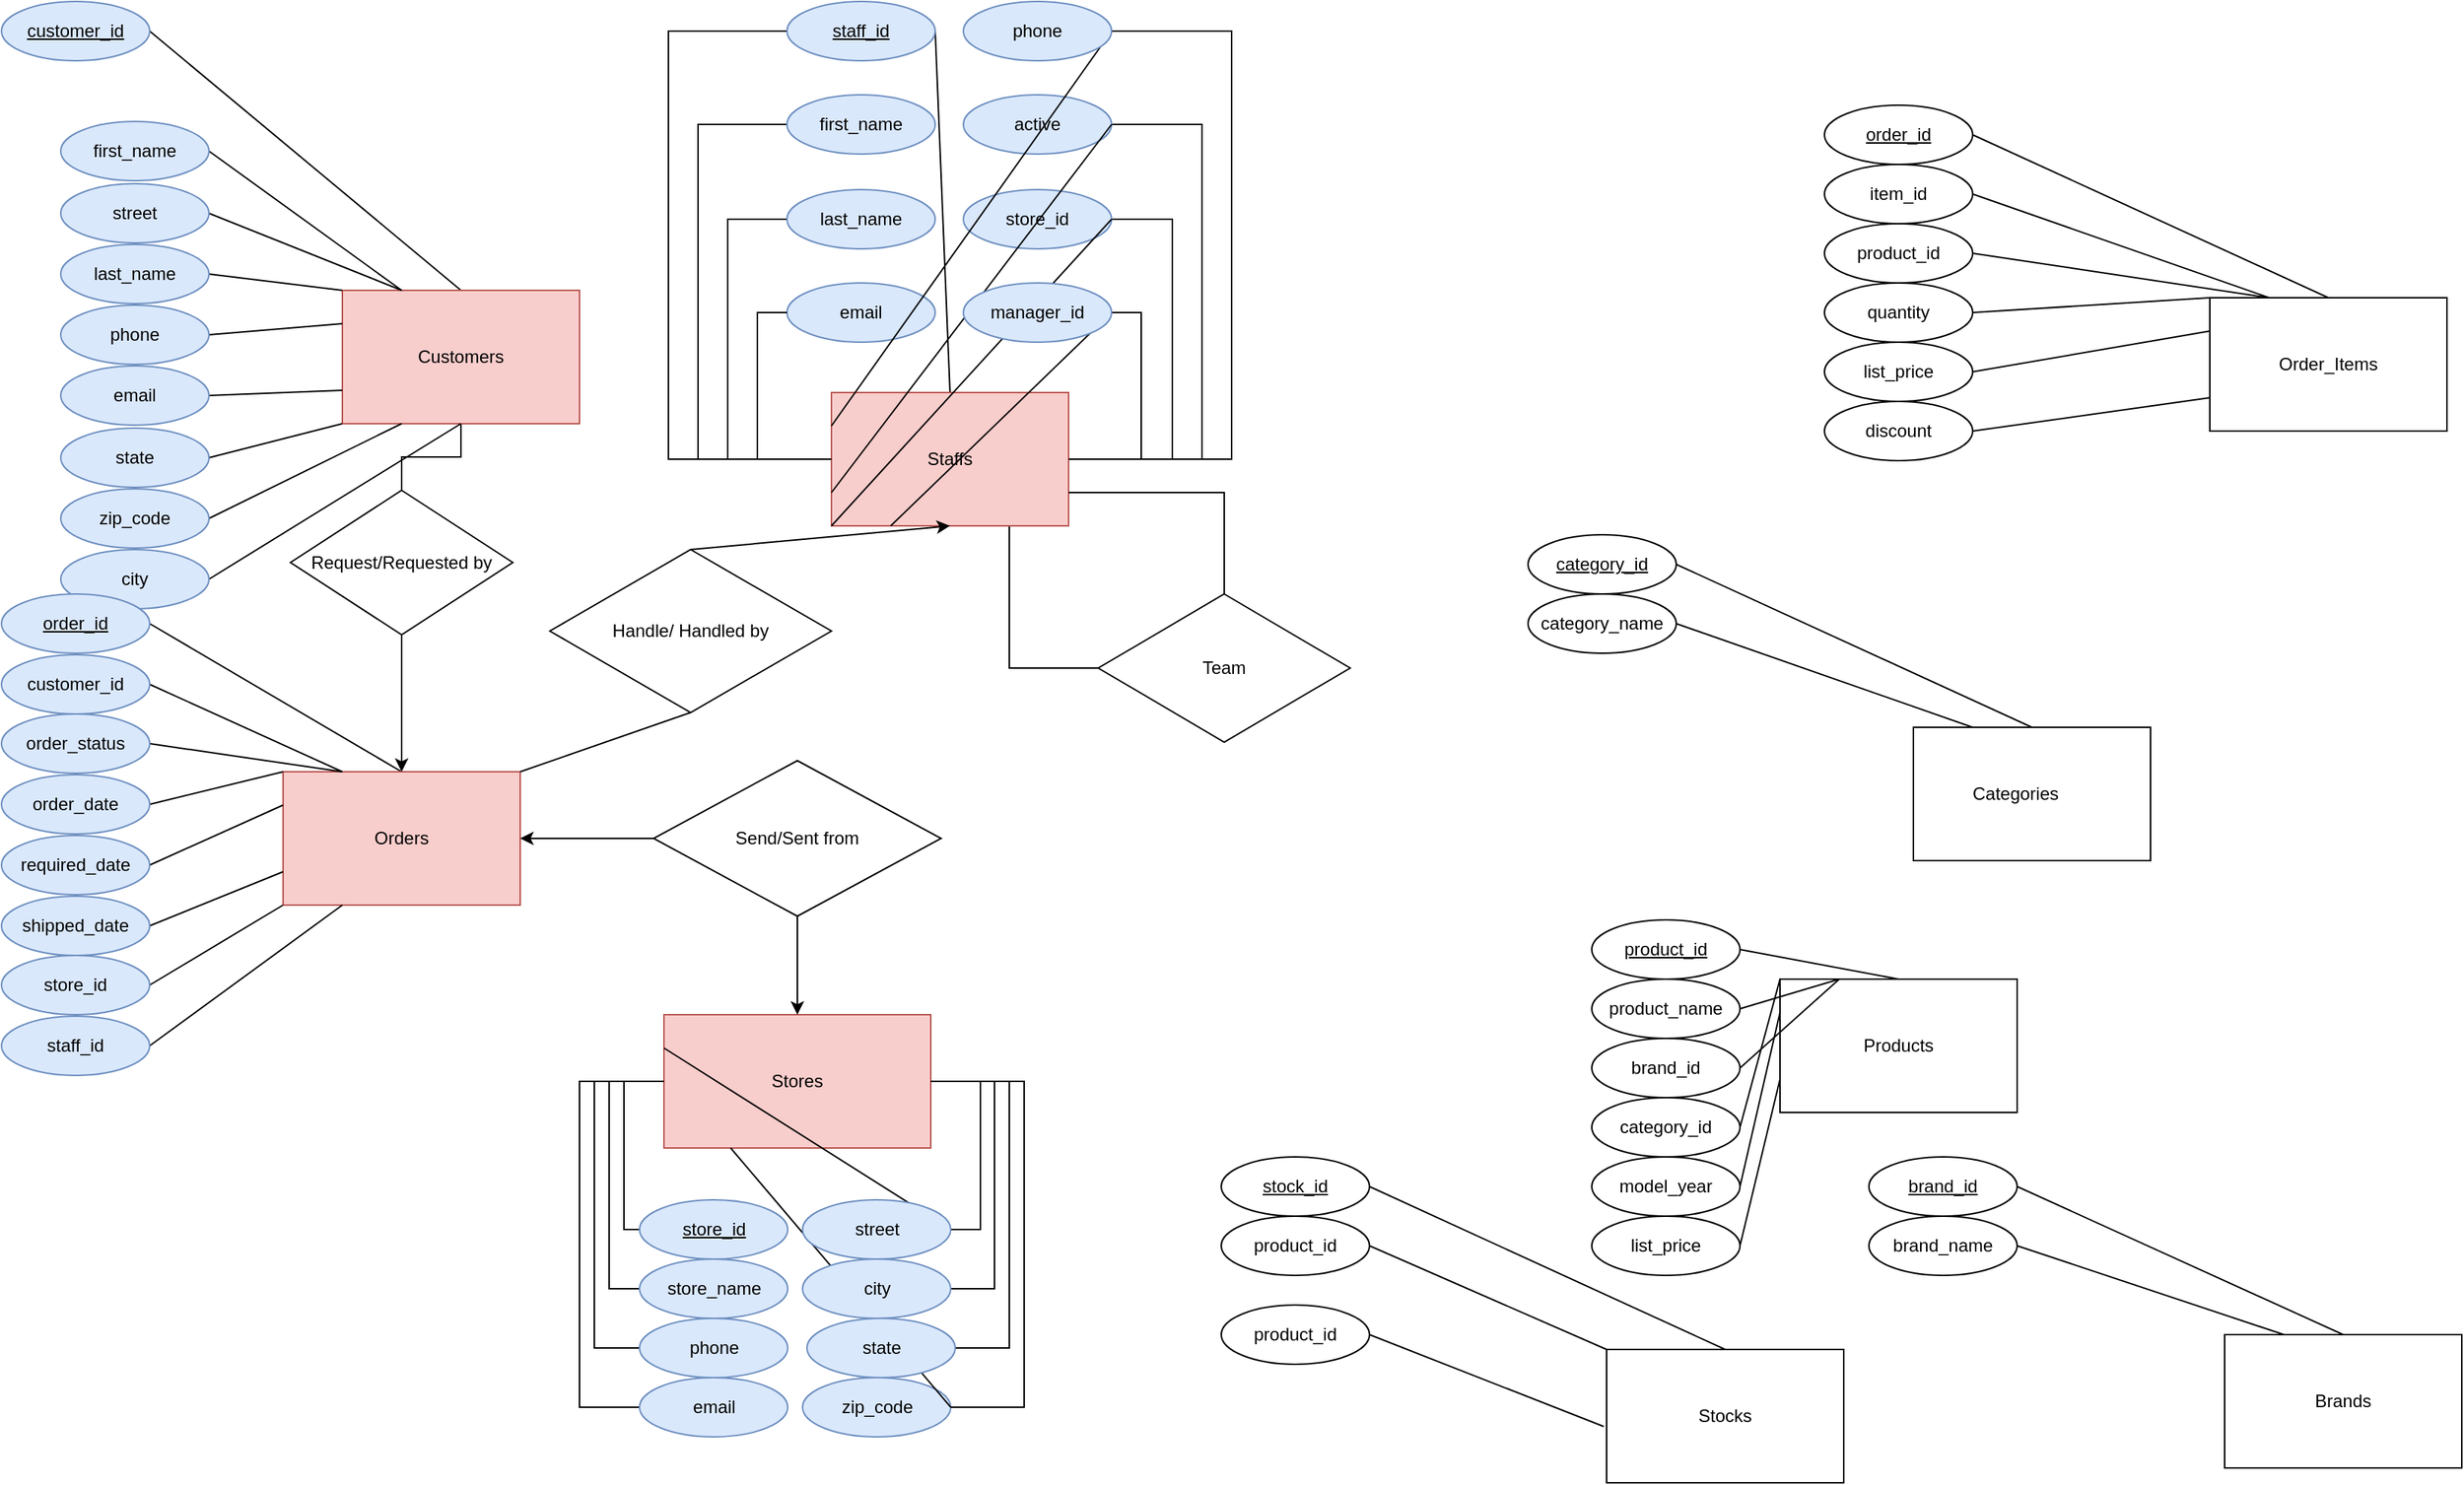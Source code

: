 <mxfile version="24.2.1" type="github">
  <diagram name="Page-1" id="O5WrfepL6DSGtrwNYiKw">
    <mxGraphModel dx="690" dy="398" grid="1" gridSize="10" guides="1" tooltips="1" connect="1" arrows="1" fold="1" page="1" pageScale="1" pageWidth="1920" pageHeight="1200" math="0" shadow="0">
      <root>
        <mxCell id="0" />
        <mxCell id="1" parent="0" />
        <mxCell id="BkgHEu-BiZemyvWCbE1J-1" style="rounded=0;orthogonalLoop=1;jettySize=auto;html=1;exitX=0.5;exitY=0;exitDx=0;exitDy=0;entryX=1;entryY=0.5;entryDx=0;entryDy=0;endArrow=none;endFill=0;" edge="1" parent="1" source="N_Xc2bnEg8kBlEhrRc9M-2" target="BkgHEu-BiZemyvWCbE1J-136">
          <mxGeometry relative="1" as="geometry">
            <mxPoint x="120" y="50" as="targetPoint" />
          </mxGeometry>
        </mxCell>
        <mxCell id="BkgHEu-BiZemyvWCbE1J-141" style="edgeStyle=orthogonalEdgeStyle;rounded=0;orthogonalLoop=1;jettySize=auto;html=1;exitX=0.5;exitY=1;exitDx=0;exitDy=0;endArrow=none;endFill=0;" edge="1" parent="1" source="N_Xc2bnEg8kBlEhrRc9M-2" target="BkgHEu-BiZemyvWCbE1J-135">
          <mxGeometry relative="1" as="geometry" />
        </mxCell>
        <mxCell id="N_Xc2bnEg8kBlEhrRc9M-2" value="Customers" style="whiteSpace=wrap;html=1;align=center;fillColor=#f8cecc;strokeColor=#b85450;" parent="1" vertex="1">
          <mxGeometry x="250" y="215" width="160" height="90" as="geometry" />
        </mxCell>
        <mxCell id="BkgHEu-BiZemyvWCbE1J-8" style="rounded=0;orthogonalLoop=1;jettySize=auto;html=1;exitX=1;exitY=0.5;exitDx=0;exitDy=0;endArrow=none;endFill=0;entryX=0.25;entryY=1;entryDx=0;entryDy=0;" edge="1" parent="1" source="N_Xc2bnEg8kBlEhrRc9M-13" target="N_Xc2bnEg8kBlEhrRc9M-2">
          <mxGeometry relative="1" as="geometry">
            <mxPoint x="412" y="200" as="targetPoint" />
          </mxGeometry>
        </mxCell>
        <mxCell id="N_Xc2bnEg8kBlEhrRc9M-13" value="zip_code" style="ellipse;whiteSpace=wrap;html=1;align=center;fillColor=#dae8fc;strokeColor=#6c8ebf;" parent="1" vertex="1">
          <mxGeometry x="60" y="349" width="100" height="40" as="geometry" />
        </mxCell>
        <mxCell id="BkgHEu-BiZemyvWCbE1J-7" style="rounded=0;orthogonalLoop=1;jettySize=auto;html=1;exitX=1;exitY=0.5;exitDx=0;exitDy=0;entryX=0;entryY=1;entryDx=0;entryDy=0;endArrow=none;endFill=0;" edge="1" parent="1" source="N_Xc2bnEg8kBlEhrRc9M-14" target="N_Xc2bnEg8kBlEhrRc9M-2">
          <mxGeometry relative="1" as="geometry">
            <mxPoint x="180" y="230" as="targetPoint" />
          </mxGeometry>
        </mxCell>
        <mxCell id="N_Xc2bnEg8kBlEhrRc9M-14" value="state" style="ellipse;whiteSpace=wrap;html=1;align=center;fillColor=#dae8fc;strokeColor=#6c8ebf;" parent="1" vertex="1">
          <mxGeometry x="60" y="308" width="100" height="40" as="geometry" />
        </mxCell>
        <mxCell id="BkgHEu-BiZemyvWCbE1J-9" style="rounded=0;orthogonalLoop=1;jettySize=auto;html=1;exitX=1;exitY=0.5;exitDx=0;exitDy=0;entryX=0.5;entryY=1;entryDx=0;entryDy=0;endArrow=none;endFill=0;" edge="1" parent="1" source="N_Xc2bnEg8kBlEhrRc9M-15" target="N_Xc2bnEg8kBlEhrRc9M-2">
          <mxGeometry relative="1" as="geometry">
            <mxPoint x="180" y="230" as="targetPoint" />
          </mxGeometry>
        </mxCell>
        <mxCell id="N_Xc2bnEg8kBlEhrRc9M-15" value="city" style="ellipse;whiteSpace=wrap;html=1;align=center;fillColor=#dae8fc;strokeColor=#6c8ebf;" parent="1" vertex="1">
          <mxGeometry x="60" y="390" width="100" height="40" as="geometry" />
        </mxCell>
        <mxCell id="BkgHEu-BiZemyvWCbE1J-3" style="rounded=0;orthogonalLoop=1;jettySize=auto;html=1;exitX=1;exitY=0.5;exitDx=0;exitDy=0;entryX=0.25;entryY=0;entryDx=0;entryDy=0;endArrow=none;endFill=0;" edge="1" parent="1" source="N_Xc2bnEg8kBlEhrRc9M-16" target="N_Xc2bnEg8kBlEhrRc9M-2">
          <mxGeometry relative="1" as="geometry">
            <mxPoint x="180" y="210" as="targetPoint" />
          </mxGeometry>
        </mxCell>
        <mxCell id="N_Xc2bnEg8kBlEhrRc9M-16" value="street" style="ellipse;whiteSpace=wrap;html=1;align=center;fillColor=#dae8fc;strokeColor=#6c8ebf;" parent="1" vertex="1">
          <mxGeometry x="60" y="143" width="100" height="40" as="geometry" />
        </mxCell>
        <mxCell id="BkgHEu-BiZemyvWCbE1J-6" style="rounded=0;orthogonalLoop=1;jettySize=auto;html=1;exitX=1;exitY=0.5;exitDx=0;exitDy=0;entryX=0;entryY=0.75;entryDx=0;entryDy=0;endArrow=none;endFill=0;" edge="1" parent="1" source="N_Xc2bnEg8kBlEhrRc9M-17" target="N_Xc2bnEg8kBlEhrRc9M-2">
          <mxGeometry relative="1" as="geometry">
            <mxPoint x="180" y="210" as="targetPoint" />
          </mxGeometry>
        </mxCell>
        <mxCell id="N_Xc2bnEg8kBlEhrRc9M-17" value="email" style="ellipse;whiteSpace=wrap;html=1;align=center;fillColor=#dae8fc;strokeColor=#6c8ebf;" parent="1" vertex="1">
          <mxGeometry x="60" y="266" width="100" height="40" as="geometry" />
        </mxCell>
        <mxCell id="BkgHEu-BiZemyvWCbE1J-5" style="rounded=0;orthogonalLoop=1;jettySize=auto;html=1;exitX=1;exitY=0.5;exitDx=0;exitDy=0;entryX=0;entryY=0.25;entryDx=0;entryDy=0;endArrow=none;endFill=0;" edge="1" parent="1" source="N_Xc2bnEg8kBlEhrRc9M-18" target="N_Xc2bnEg8kBlEhrRc9M-2">
          <mxGeometry relative="1" as="geometry">
            <mxPoint x="180" y="210" as="targetPoint" />
          </mxGeometry>
        </mxCell>
        <mxCell id="N_Xc2bnEg8kBlEhrRc9M-18" value="phone" style="ellipse;whiteSpace=wrap;html=1;align=center;fillColor=#dae8fc;strokeColor=#6c8ebf;" parent="1" vertex="1">
          <mxGeometry x="60" y="225" width="100" height="40" as="geometry" />
        </mxCell>
        <mxCell id="BkgHEu-BiZemyvWCbE1J-4" style="rounded=0;orthogonalLoop=1;jettySize=auto;html=1;exitX=1;exitY=0.5;exitDx=0;exitDy=0;entryX=0;entryY=0;entryDx=0;entryDy=0;endArrow=none;endFill=0;" edge="1" parent="1" source="N_Xc2bnEg8kBlEhrRc9M-19" target="N_Xc2bnEg8kBlEhrRc9M-2">
          <mxGeometry relative="1" as="geometry">
            <mxPoint x="180" y="210" as="targetPoint" />
          </mxGeometry>
        </mxCell>
        <mxCell id="N_Xc2bnEg8kBlEhrRc9M-19" value="last_name" style="ellipse;whiteSpace=wrap;html=1;align=center;fillColor=#dae8fc;strokeColor=#6c8ebf;" parent="1" vertex="1">
          <mxGeometry x="60" y="184" width="100" height="40" as="geometry" />
        </mxCell>
        <mxCell id="BkgHEu-BiZemyvWCbE1J-2" style="rounded=0;orthogonalLoop=1;jettySize=auto;html=1;exitX=1;exitY=0.5;exitDx=0;exitDy=0;entryX=0.25;entryY=0;entryDx=0;entryDy=0;endArrow=none;endFill=0;" edge="1" parent="1" source="N_Xc2bnEg8kBlEhrRc9M-20" target="N_Xc2bnEg8kBlEhrRc9M-2">
          <mxGeometry relative="1" as="geometry" />
        </mxCell>
        <mxCell id="N_Xc2bnEg8kBlEhrRc9M-20" value="first_name" style="ellipse;whiteSpace=wrap;html=1;align=center;fillColor=#dae8fc;strokeColor=#6c8ebf;" parent="1" vertex="1">
          <mxGeometry x="60" y="101" width="100" height="40" as="geometry" />
        </mxCell>
        <mxCell id="BkgHEu-BiZemyvWCbE1J-12" style="rounded=0;orthogonalLoop=1;jettySize=auto;html=1;exitX=0.5;exitY=0;exitDx=0;exitDy=0;entryX=1;entryY=0.5;entryDx=0;entryDy=0;endArrow=none;endFill=0;" edge="1" parent="1" source="BkgHEu-BiZemyvWCbE1J-13" target="BkgHEu-BiZemyvWCbE1J-137">
          <mxGeometry relative="1" as="geometry">
            <mxPoint x="120" y="445" as="targetPoint" />
          </mxGeometry>
        </mxCell>
        <mxCell id="BkgHEu-BiZemyvWCbE1J-13" value="Orders" style="whiteSpace=wrap;html=1;align=center;fillColor=#f8cecc;strokeColor=#b85450;" vertex="1" parent="1">
          <mxGeometry x="210" y="540" width="160" height="90" as="geometry" />
        </mxCell>
        <mxCell id="BkgHEu-BiZemyvWCbE1J-14" style="rounded=0;orthogonalLoop=1;jettySize=auto;html=1;exitX=1;exitY=0.5;exitDx=0;exitDy=0;endArrow=none;endFill=0;entryX=0.25;entryY=1;entryDx=0;entryDy=0;" edge="1" parent="1" source="BkgHEu-BiZemyvWCbE1J-15" target="BkgHEu-BiZemyvWCbE1J-13">
          <mxGeometry relative="1" as="geometry">
            <mxPoint x="432" y="760" as="targetPoint" />
          </mxGeometry>
        </mxCell>
        <mxCell id="BkgHEu-BiZemyvWCbE1J-15" value="staff_id" style="ellipse;whiteSpace=wrap;html=1;align=center;fillColor=#dae8fc;strokeColor=#6c8ebf;" vertex="1" parent="1">
          <mxGeometry x="20" y="705" width="100" height="40" as="geometry" />
        </mxCell>
        <mxCell id="BkgHEu-BiZemyvWCbE1J-16" style="rounded=0;orthogonalLoop=1;jettySize=auto;html=1;exitX=1;exitY=0.5;exitDx=0;exitDy=0;entryX=0;entryY=1;entryDx=0;entryDy=0;endArrow=none;endFill=0;" edge="1" parent="1" source="BkgHEu-BiZemyvWCbE1J-17" target="BkgHEu-BiZemyvWCbE1J-13">
          <mxGeometry relative="1" as="geometry">
            <mxPoint x="200" y="790" as="targetPoint" />
          </mxGeometry>
        </mxCell>
        <mxCell id="BkgHEu-BiZemyvWCbE1J-17" value="store_id" style="ellipse;whiteSpace=wrap;html=1;align=center;fillColor=#dae8fc;strokeColor=#6c8ebf;" vertex="1" parent="1">
          <mxGeometry x="20" y="664" width="100" height="40" as="geometry" />
        </mxCell>
        <mxCell id="BkgHEu-BiZemyvWCbE1J-20" style="rounded=0;orthogonalLoop=1;jettySize=auto;html=1;exitX=1;exitY=0.5;exitDx=0;exitDy=0;entryX=0.25;entryY=0;entryDx=0;entryDy=0;endArrow=none;endFill=0;" edge="1" parent="1" source="BkgHEu-BiZemyvWCbE1J-21" target="BkgHEu-BiZemyvWCbE1J-13">
          <mxGeometry relative="1" as="geometry">
            <mxPoint x="200" y="770" as="targetPoint" />
          </mxGeometry>
        </mxCell>
        <mxCell id="BkgHEu-BiZemyvWCbE1J-21" value="order_status" style="ellipse;whiteSpace=wrap;html=1;align=center;fillColor=#dae8fc;strokeColor=#6c8ebf;" vertex="1" parent="1">
          <mxGeometry x="20" y="501" width="100" height="40" as="geometry" />
        </mxCell>
        <mxCell id="BkgHEu-BiZemyvWCbE1J-22" style="rounded=0;orthogonalLoop=1;jettySize=auto;html=1;exitX=1;exitY=0.5;exitDx=0;exitDy=0;entryX=0;entryY=0.75;entryDx=0;entryDy=0;endArrow=none;endFill=0;" edge="1" parent="1" source="BkgHEu-BiZemyvWCbE1J-23" target="BkgHEu-BiZemyvWCbE1J-13">
          <mxGeometry relative="1" as="geometry">
            <mxPoint x="200" y="770" as="targetPoint" />
          </mxGeometry>
        </mxCell>
        <mxCell id="BkgHEu-BiZemyvWCbE1J-23" value="shipped_date" style="ellipse;whiteSpace=wrap;html=1;align=center;fillColor=#dae8fc;strokeColor=#6c8ebf;" vertex="1" parent="1">
          <mxGeometry x="20" y="624" width="100" height="40" as="geometry" />
        </mxCell>
        <mxCell id="BkgHEu-BiZemyvWCbE1J-24" style="rounded=0;orthogonalLoop=1;jettySize=auto;html=1;exitX=1;exitY=0.5;exitDx=0;exitDy=0;entryX=0;entryY=0.25;entryDx=0;entryDy=0;endArrow=none;endFill=0;" edge="1" parent="1" source="BkgHEu-BiZemyvWCbE1J-25" target="BkgHEu-BiZemyvWCbE1J-13">
          <mxGeometry relative="1" as="geometry">
            <mxPoint x="200" y="770" as="targetPoint" />
          </mxGeometry>
        </mxCell>
        <mxCell id="BkgHEu-BiZemyvWCbE1J-25" value="required_date" style="ellipse;whiteSpace=wrap;html=1;align=center;fillColor=#dae8fc;strokeColor=#6c8ebf;" vertex="1" parent="1">
          <mxGeometry x="20" y="583" width="100" height="40" as="geometry" />
        </mxCell>
        <mxCell id="BkgHEu-BiZemyvWCbE1J-26" style="rounded=0;orthogonalLoop=1;jettySize=auto;html=1;exitX=1;exitY=0.5;exitDx=0;exitDy=0;entryX=0;entryY=0;entryDx=0;entryDy=0;endArrow=none;endFill=0;" edge="1" parent="1" source="BkgHEu-BiZemyvWCbE1J-27" target="BkgHEu-BiZemyvWCbE1J-13">
          <mxGeometry relative="1" as="geometry">
            <mxPoint x="200" y="770" as="targetPoint" />
          </mxGeometry>
        </mxCell>
        <mxCell id="BkgHEu-BiZemyvWCbE1J-27" value="order_date" style="ellipse;whiteSpace=wrap;html=1;align=center;fillColor=#dae8fc;strokeColor=#6c8ebf;" vertex="1" parent="1">
          <mxGeometry x="20" y="542" width="100" height="40" as="geometry" />
        </mxCell>
        <mxCell id="BkgHEu-BiZemyvWCbE1J-28" style="rounded=0;orthogonalLoop=1;jettySize=auto;html=1;exitX=1;exitY=0.5;exitDx=0;exitDy=0;entryX=0.25;entryY=0;entryDx=0;entryDy=0;endArrow=none;endFill=0;" edge="1" parent="1" source="BkgHEu-BiZemyvWCbE1J-138" target="BkgHEu-BiZemyvWCbE1J-13">
          <mxGeometry relative="1" as="geometry">
            <mxPoint x="120" y="485" as="sourcePoint" />
          </mxGeometry>
        </mxCell>
        <mxCell id="BkgHEu-BiZemyvWCbE1J-177" style="edgeStyle=orthogonalEdgeStyle;rounded=0;orthogonalLoop=1;jettySize=auto;html=1;exitX=0.75;exitY=1;exitDx=0;exitDy=0;entryX=0;entryY=0.5;entryDx=0;entryDy=0;endArrow=none;endFill=0;" edge="1" parent="1" source="BkgHEu-BiZemyvWCbE1J-32" target="BkgHEu-BiZemyvWCbE1J-176">
          <mxGeometry relative="1" as="geometry" />
        </mxCell>
        <mxCell id="BkgHEu-BiZemyvWCbE1J-31" style="rounded=0;orthogonalLoop=1;jettySize=auto;html=1;exitX=0.5;exitY=0;exitDx=0;exitDy=0;entryX=1;entryY=0.5;entryDx=0;entryDy=0;endArrow=none;endFill=0;" edge="1" parent="1" source="BkgHEu-BiZemyvWCbE1J-32" target="BkgHEu-BiZemyvWCbE1J-47">
          <mxGeometry relative="1" as="geometry" />
        </mxCell>
        <mxCell id="BkgHEu-BiZemyvWCbE1J-32" value="Staffs" style="whiteSpace=wrap;html=1;align=center;fillColor=#f8cecc;strokeColor=#b85450;" vertex="1" parent="1">
          <mxGeometry x="580" y="284" width="160" height="90" as="geometry" />
        </mxCell>
        <mxCell id="BkgHEu-BiZemyvWCbE1J-168" style="edgeStyle=orthogonalEdgeStyle;rounded=0;orthogonalLoop=1;jettySize=auto;html=1;exitX=1;exitY=0.5;exitDx=0;exitDy=0;entryX=1;entryY=0.5;entryDx=0;entryDy=0;endArrow=none;endFill=0;" edge="1" parent="1" source="BkgHEu-BiZemyvWCbE1J-36" target="BkgHEu-BiZemyvWCbE1J-32">
          <mxGeometry relative="1" as="geometry">
            <Array as="points">
              <mxPoint x="810" y="167" />
              <mxPoint x="810" y="329" />
            </Array>
          </mxGeometry>
        </mxCell>
        <mxCell id="BkgHEu-BiZemyvWCbE1J-33" style="rounded=0;orthogonalLoop=1;jettySize=auto;html=1;exitX=1;exitY=0.5;exitDx=0;exitDy=0;endArrow=none;endFill=0;entryX=0.25;entryY=1;entryDx=0;entryDy=0;" edge="1" parent="1" source="BkgHEu-BiZemyvWCbE1J-34" target="BkgHEu-BiZemyvWCbE1J-32">
          <mxGeometry relative="1" as="geometry">
            <mxPoint x="902" y="220" as="targetPoint" />
          </mxGeometry>
        </mxCell>
        <mxCell id="BkgHEu-BiZemyvWCbE1J-36" value="store_id" style="ellipse;whiteSpace=wrap;html=1;align=center;fillColor=#dae8fc;strokeColor=#6c8ebf;" vertex="1" parent="1">
          <mxGeometry x="669" y="147" width="100" height="40" as="geometry" />
        </mxCell>
        <mxCell id="BkgHEu-BiZemyvWCbE1J-37" style="rounded=0;orthogonalLoop=1;jettySize=auto;html=1;exitX=0;exitY=0.5;exitDx=0;exitDy=0;entryX=0;entryY=0.5;entryDx=0;entryDy=0;endArrow=none;endFill=0;edgeStyle=orthogonalEdgeStyle;" edge="1" parent="1" source="BkgHEu-BiZemyvWCbE1J-38" target="BkgHEu-BiZemyvWCbE1J-32">
          <mxGeometry relative="1" as="geometry">
            <mxPoint x="753" y="350" as="targetPoint" />
            <Array as="points">
              <mxPoint x="510" y="167" />
              <mxPoint x="510" y="329" />
            </Array>
          </mxGeometry>
        </mxCell>
        <mxCell id="BkgHEu-BiZemyvWCbE1J-174" style="rounded=0;orthogonalLoop=1;jettySize=auto;html=1;exitX=0.5;exitY=1;exitDx=0;exitDy=0;endArrow=none;endFill=0;" edge="1" parent="1" source="BkgHEu-BiZemyvWCbE1J-173">
          <mxGeometry relative="1" as="geometry">
            <mxPoint x="370" y="540" as="targetPoint" />
          </mxGeometry>
        </mxCell>
        <mxCell id="BkgHEu-BiZemyvWCbE1J-35" style="rounded=0;orthogonalLoop=1;jettySize=auto;html=1;exitX=1;exitY=0.5;exitDx=0;exitDy=0;entryX=0;entryY=1;entryDx=0;entryDy=0;endArrow=none;endFill=0;" edge="1" parent="1" source="BkgHEu-BiZemyvWCbE1J-36" target="BkgHEu-BiZemyvWCbE1J-32">
          <mxGeometry relative="1" as="geometry">
            <mxPoint x="670" y="250" as="targetPoint" />
          </mxGeometry>
        </mxCell>
        <mxCell id="BkgHEu-BiZemyvWCbE1J-170" style="edgeStyle=orthogonalEdgeStyle;rounded=0;orthogonalLoop=1;jettySize=auto;html=1;exitX=1;exitY=0.5;exitDx=0;exitDy=0;entryX=1;entryY=0.5;entryDx=0;entryDy=0;endArrow=none;endFill=0;" edge="1" parent="1" source="BkgHEu-BiZemyvWCbE1J-40" target="BkgHEu-BiZemyvWCbE1J-32">
          <mxGeometry relative="1" as="geometry">
            <Array as="points">
              <mxPoint x="830" y="103" />
              <mxPoint x="830" y="329" />
            </Array>
          </mxGeometry>
        </mxCell>
        <mxCell id="BkgHEu-BiZemyvWCbE1J-175" style="rounded=0;orthogonalLoop=1;jettySize=auto;html=1;exitX=0.5;exitY=0;exitDx=0;exitDy=0;entryX=0.5;entryY=1;entryDx=0;entryDy=0;" edge="1" parent="1" source="BkgHEu-BiZemyvWCbE1J-173" target="BkgHEu-BiZemyvWCbE1J-32">
          <mxGeometry relative="1" as="geometry" />
        </mxCell>
        <mxCell id="BkgHEu-BiZemyvWCbE1J-40" value="active" style="ellipse;whiteSpace=wrap;html=1;align=center;fillColor=#dae8fc;strokeColor=#6c8ebf;" vertex="1" parent="1">
          <mxGeometry x="669" y="83" width="100" height="40" as="geometry" />
        </mxCell>
        <mxCell id="BkgHEu-BiZemyvWCbE1J-44" value="email" style="ellipse;whiteSpace=wrap;html=1;align=center;fillColor=#dae8fc;strokeColor=#6c8ebf;" vertex="1" parent="1">
          <mxGeometry x="550" y="210" width="100" height="40" as="geometry" />
        </mxCell>
        <mxCell id="BkgHEu-BiZemyvWCbE1J-39" style="rounded=0;orthogonalLoop=1;jettySize=auto;html=1;exitX=1;exitY=0.5;exitDx=0;exitDy=0;entryX=0;entryY=0.75;entryDx=0;entryDy=0;endArrow=none;endFill=0;" edge="1" parent="1" source="BkgHEu-BiZemyvWCbE1J-40" target="BkgHEu-BiZemyvWCbE1J-32">
          <mxGeometry relative="1" as="geometry">
            <mxPoint x="670" y="230" as="targetPoint" />
          </mxGeometry>
        </mxCell>
        <mxCell id="BkgHEu-BiZemyvWCbE1J-173" value="Handle/ Handled by" style="shape=rhombus;perimeter=rhombusPerimeter;whiteSpace=wrap;html=1;align=center;" vertex="1" parent="1">
          <mxGeometry x="390" y="390" width="190" height="110" as="geometry" />
        </mxCell>
        <mxCell id="BkgHEu-BiZemyvWCbE1J-171" style="edgeStyle=orthogonalEdgeStyle;rounded=0;orthogonalLoop=1;jettySize=auto;html=1;exitX=1;exitY=0.5;exitDx=0;exitDy=0;entryX=1;entryY=0.5;entryDx=0;entryDy=0;endArrow=none;endFill=0;" edge="1" parent="1" source="BkgHEu-BiZemyvWCbE1J-42" target="BkgHEu-BiZemyvWCbE1J-32">
          <mxGeometry relative="1" as="geometry">
            <Array as="points">
              <mxPoint x="850" y="40" />
              <mxPoint x="850" y="329" />
            </Array>
          </mxGeometry>
        </mxCell>
        <mxCell id="BkgHEu-BiZemyvWCbE1J-41" style="rounded=0;orthogonalLoop=1;jettySize=auto;html=1;exitX=1;exitY=0.5;exitDx=0;exitDy=0;entryX=0;entryY=0.25;entryDx=0;entryDy=0;endArrow=none;endFill=0;" edge="1" parent="1" source="BkgHEu-BiZemyvWCbE1J-42" target="BkgHEu-BiZemyvWCbE1J-32">
          <mxGeometry relative="1" as="geometry">
            <mxPoint x="670" y="230" as="targetPoint" />
          </mxGeometry>
        </mxCell>
        <mxCell id="BkgHEu-BiZemyvWCbE1J-169" style="edgeStyle=orthogonalEdgeStyle;rounded=0;orthogonalLoop=1;jettySize=auto;html=1;exitX=1;exitY=0.5;exitDx=0;exitDy=0;entryX=1;entryY=0.5;entryDx=0;entryDy=0;endArrow=none;endFill=0;" edge="1" parent="1" source="BkgHEu-BiZemyvWCbE1J-34" target="BkgHEu-BiZemyvWCbE1J-32">
          <mxGeometry relative="1" as="geometry" />
        </mxCell>
        <mxCell id="BkgHEu-BiZemyvWCbE1J-178" style="edgeStyle=orthogonalEdgeStyle;rounded=0;orthogonalLoop=1;jettySize=auto;html=1;exitX=0.5;exitY=0;exitDx=0;exitDy=0;entryX=1;entryY=0.75;entryDx=0;entryDy=0;endArrow=none;endFill=0;" edge="1" parent="1" source="BkgHEu-BiZemyvWCbE1J-176" target="BkgHEu-BiZemyvWCbE1J-32">
          <mxGeometry relative="1" as="geometry" />
        </mxCell>
        <mxCell id="BkgHEu-BiZemyvWCbE1J-42" value="phone" style="ellipse;whiteSpace=wrap;html=1;align=center;fillColor=#dae8fc;strokeColor=#6c8ebf;" vertex="1" parent="1">
          <mxGeometry x="669" y="20" width="100" height="40" as="geometry" />
        </mxCell>
        <mxCell id="BkgHEu-BiZemyvWCbE1J-34" value="manager_id" style="ellipse;whiteSpace=wrap;html=1;align=center;fillColor=#dae8fc;strokeColor=#6c8ebf;" vertex="1" parent="1">
          <mxGeometry x="669" y="210" width="100" height="40" as="geometry" />
        </mxCell>
        <mxCell id="BkgHEu-BiZemyvWCbE1J-166" style="edgeStyle=orthogonalEdgeStyle;rounded=0;orthogonalLoop=1;jettySize=auto;html=1;exitX=0;exitY=0.5;exitDx=0;exitDy=0;entryX=0;entryY=0.5;entryDx=0;entryDy=0;endArrow=none;endFill=0;" edge="1" parent="1" source="BkgHEu-BiZemyvWCbE1J-47" target="BkgHEu-BiZemyvWCbE1J-32">
          <mxGeometry relative="1" as="geometry">
            <Array as="points">
              <mxPoint x="470" y="40" />
              <mxPoint x="470" y="329" />
            </Array>
          </mxGeometry>
        </mxCell>
        <mxCell id="BkgHEu-BiZemyvWCbE1J-176" value="Team" style="shape=rhombus;perimeter=rhombusPerimeter;whiteSpace=wrap;html=1;align=center;" vertex="1" parent="1">
          <mxGeometry x="760" y="420" width="170" height="100" as="geometry" />
        </mxCell>
        <mxCell id="BkgHEu-BiZemyvWCbE1J-43" style="rounded=0;orthogonalLoop=1;jettySize=auto;html=1;exitX=0;exitY=0.5;exitDx=0;exitDy=0;entryX=0;entryY=0.5;entryDx=0;entryDy=0;endArrow=none;endFill=0;edgeStyle=orthogonalEdgeStyle;" edge="1" parent="1" source="BkgHEu-BiZemyvWCbE1J-44" target="BkgHEu-BiZemyvWCbE1J-32">
          <mxGeometry relative="1" as="geometry">
            <mxPoint x="753" y="350" as="targetPoint" />
          </mxGeometry>
        </mxCell>
        <mxCell id="BkgHEu-BiZemyvWCbE1J-47" value="&lt;u&gt;staff_id&lt;/u&gt;" style="ellipse;whiteSpace=wrap;html=1;align=center;fillColor=#dae8fc;strokeColor=#6c8ebf;" vertex="1" parent="1">
          <mxGeometry x="550" y="20" width="100" height="40" as="geometry" />
        </mxCell>
        <mxCell id="BkgHEu-BiZemyvWCbE1J-38" value="last_name" style="ellipse;whiteSpace=wrap;html=1;align=center;fillColor=#dae8fc;strokeColor=#6c8ebf;" vertex="1" parent="1">
          <mxGeometry x="550" y="147" width="100" height="40" as="geometry" />
        </mxCell>
        <mxCell id="BkgHEu-BiZemyvWCbE1J-45" style="rounded=0;orthogonalLoop=1;jettySize=auto;html=1;exitX=0;exitY=0.5;exitDx=0;exitDy=0;entryX=0;entryY=0.5;entryDx=0;entryDy=0;endArrow=none;endFill=0;edgeStyle=orthogonalEdgeStyle;" edge="1" parent="1" source="BkgHEu-BiZemyvWCbE1J-46" target="BkgHEu-BiZemyvWCbE1J-32">
          <mxGeometry relative="1" as="geometry">
            <Array as="points">
              <mxPoint x="490" y="103" />
              <mxPoint x="490" y="329" />
            </Array>
          </mxGeometry>
        </mxCell>
        <mxCell id="BkgHEu-BiZemyvWCbE1J-48" style="rounded=0;orthogonalLoop=1;jettySize=auto;html=1;exitX=0;exitY=0.5;exitDx=0;exitDy=0;entryX=0;entryY=0.5;entryDx=0;entryDy=0;endArrow=none;endFill=0;edgeStyle=orthogonalEdgeStyle;" edge="1" parent="1" source="BkgHEu-BiZemyvWCbE1J-49" target="BkgHEu-BiZemyvWCbE1J-64">
          <mxGeometry relative="1" as="geometry">
            <Array as="points">
              <mxPoint x="440" y="749" />
              <mxPoint x="440" y="849" />
            </Array>
          </mxGeometry>
        </mxCell>
        <mxCell id="BkgHEu-BiZemyvWCbE1J-49" value="Stores" style="whiteSpace=wrap;html=1;align=center;fillColor=#f8cecc;strokeColor=#b85450;" vertex="1" parent="1">
          <mxGeometry x="467" y="704" width="180" height="90" as="geometry" />
        </mxCell>
        <mxCell id="BkgHEu-BiZemyvWCbE1J-51" value="zip_code" style="ellipse;whiteSpace=wrap;html=1;align=center;fillColor=#dae8fc;strokeColor=#6c8ebf;" vertex="1" parent="1">
          <mxGeometry x="560.5" y="949" width="100" height="40" as="geometry" />
        </mxCell>
        <mxCell id="BkgHEu-BiZemyvWCbE1J-50" style="rounded=0;orthogonalLoop=1;jettySize=auto;html=1;exitX=1;exitY=0.5;exitDx=0;exitDy=0;endArrow=none;endFill=0;entryX=0.25;entryY=1;entryDx=0;entryDy=0;" edge="1" parent="1" source="BkgHEu-BiZemyvWCbE1J-51" target="BkgHEu-BiZemyvWCbE1J-49">
          <mxGeometry relative="1" as="geometry">
            <mxPoint x="892" y="620" as="targetPoint" />
          </mxGeometry>
        </mxCell>
        <mxCell id="BkgHEu-BiZemyvWCbE1J-52" style="rounded=0;orthogonalLoop=1;jettySize=auto;html=1;exitX=1;exitY=0.5;exitDx=0;exitDy=0;endArrow=none;endFill=0;edgeStyle=orthogonalEdgeStyle;entryX=1;entryY=0.5;entryDx=0;entryDy=0;" edge="1" parent="1" source="BkgHEu-BiZemyvWCbE1J-53" target="BkgHEu-BiZemyvWCbE1J-49">
          <mxGeometry relative="1" as="geometry">
            <mxPoint x="620" y="799" as="targetPoint" />
            <Array as="points">
              <mxPoint x="700" y="929" />
              <mxPoint x="700" y="749" />
            </Array>
          </mxGeometry>
        </mxCell>
        <mxCell id="BkgHEu-BiZemyvWCbE1J-53" value="state" style="ellipse;whiteSpace=wrap;html=1;align=center;fillColor=#dae8fc;strokeColor=#6c8ebf;" vertex="1" parent="1">
          <mxGeometry x="563.5" y="909" width="100" height="40" as="geometry" />
        </mxCell>
        <mxCell id="BkgHEu-BiZemyvWCbE1J-54" style="rounded=0;orthogonalLoop=1;jettySize=auto;html=1;exitX=0;exitY=0.5;exitDx=0;exitDy=0;entryX=0;entryY=0.5;entryDx=0;entryDy=0;endArrow=none;endFill=0;edgeStyle=orthogonalEdgeStyle;" edge="1" parent="1" source="BkgHEu-BiZemyvWCbE1J-55" target="BkgHEu-BiZemyvWCbE1J-49">
          <mxGeometry relative="1" as="geometry">
            <mxPoint x="713" y="779" as="targetPoint" />
            <Array as="points">
              <mxPoint x="420" y="929" />
              <mxPoint x="420" y="749" />
            </Array>
          </mxGeometry>
        </mxCell>
        <mxCell id="BkgHEu-BiZemyvWCbE1J-55" value="phone" style="ellipse;whiteSpace=wrap;html=1;align=center;fillColor=#dae8fc;strokeColor=#6c8ebf;" vertex="1" parent="1">
          <mxGeometry x="450.5" y="909" width="100" height="40" as="geometry" />
        </mxCell>
        <mxCell id="BkgHEu-BiZemyvWCbE1J-56" style="rounded=0;orthogonalLoop=1;jettySize=auto;html=1;entryX=1;entryY=0.5;entryDx=0;entryDy=0;endArrow=none;endFill=0;edgeStyle=orthogonalEdgeStyle;exitX=1;exitY=0.5;exitDx=0;exitDy=0;" edge="1" parent="1" source="BkgHEu-BiZemyvWCbE1J-57" target="BkgHEu-BiZemyvWCbE1J-49">
          <mxGeometry relative="1" as="geometry">
            <mxPoint x="620" y="730.97" as="targetPoint" />
            <mxPoint x="700" y="979" as="sourcePoint" />
            <Array as="points">
              <mxPoint x="690" y="889" />
              <mxPoint x="690" y="749" />
            </Array>
          </mxGeometry>
        </mxCell>
        <mxCell id="BkgHEu-BiZemyvWCbE1J-57" value="city" style="ellipse;whiteSpace=wrap;html=1;align=center;fillColor=#dae8fc;strokeColor=#6c8ebf;" vertex="1" parent="1">
          <mxGeometry x="560.5" y="869" width="100" height="40" as="geometry" />
        </mxCell>
        <mxCell id="BkgHEu-BiZemyvWCbE1J-172" style="edgeStyle=orthogonalEdgeStyle;rounded=0;orthogonalLoop=1;jettySize=auto;html=1;exitX=1;exitY=0.5;exitDx=0;exitDy=0;entryX=1;entryY=0.5;entryDx=0;entryDy=0;endArrow=none;endFill=0;" edge="1" parent="1" source="BkgHEu-BiZemyvWCbE1J-59" target="BkgHEu-BiZemyvWCbE1J-49">
          <mxGeometry relative="1" as="geometry" />
        </mxCell>
        <mxCell id="BkgHEu-BiZemyvWCbE1J-58" style="rounded=0;orthogonalLoop=1;jettySize=auto;html=1;exitX=1;exitY=0.5;exitDx=0;exitDy=0;entryX=0;entryY=0.25;entryDx=0;entryDy=0;endArrow=none;endFill=0;" edge="1" parent="1" source="BkgHEu-BiZemyvWCbE1J-59" target="BkgHEu-BiZemyvWCbE1J-49">
          <mxGeometry relative="1" as="geometry">
            <mxPoint x="660" y="630" as="targetPoint" />
          </mxGeometry>
        </mxCell>
        <mxCell id="BkgHEu-BiZemyvWCbE1J-59" value="street" style="ellipse;whiteSpace=wrap;html=1;align=center;fillColor=#dae8fc;strokeColor=#6c8ebf;" vertex="1" parent="1">
          <mxGeometry x="560.5" y="829" width="100" height="40" as="geometry" />
        </mxCell>
        <mxCell id="BkgHEu-BiZemyvWCbE1J-60" style="rounded=0;orthogonalLoop=1;jettySize=auto;html=1;exitX=0;exitY=0.5;exitDx=0;exitDy=0;entryX=0;entryY=0.5;entryDx=0;entryDy=0;endArrow=none;endFill=0;edgeStyle=orthogonalEdgeStyle;" edge="1" parent="1" source="BkgHEu-BiZemyvWCbE1J-61" target="BkgHEu-BiZemyvWCbE1J-49">
          <mxGeometry relative="1" as="geometry">
            <mxPoint x="339.93" y="720" as="targetPoint" />
            <mxPoint x="375.93" y="1090" as="sourcePoint" />
            <Array as="points">
              <mxPoint x="410" y="969" />
              <mxPoint x="410" y="749" />
            </Array>
          </mxGeometry>
        </mxCell>
        <mxCell id="BkgHEu-BiZemyvWCbE1J-61" value="email" style="ellipse;whiteSpace=wrap;html=1;align=center;fillColor=#dae8fc;strokeColor=#6c8ebf;" vertex="1" parent="1">
          <mxGeometry x="450.5" y="949" width="100" height="40" as="geometry" />
        </mxCell>
        <mxCell id="BkgHEu-BiZemyvWCbE1J-62" style="rounded=0;orthogonalLoop=1;jettySize=auto;html=1;exitX=0;exitY=0.5;exitDx=0;exitDy=0;entryX=0;entryY=0.5;entryDx=0;entryDy=0;endArrow=none;endFill=0;edgeStyle=orthogonalEdgeStyle;" edge="1" parent="1" source="BkgHEu-BiZemyvWCbE1J-63" target="BkgHEu-BiZemyvWCbE1J-49">
          <mxGeometry relative="1" as="geometry">
            <Array as="points">
              <mxPoint x="430" y="889" />
              <mxPoint x="430" y="749" />
            </Array>
          </mxGeometry>
        </mxCell>
        <mxCell id="BkgHEu-BiZemyvWCbE1J-63" value="store_name" style="ellipse;whiteSpace=wrap;html=1;align=center;fillColor=#dae8fc;strokeColor=#6c8ebf;" vertex="1" parent="1">
          <mxGeometry x="450.5" y="869" width="100" height="40" as="geometry" />
        </mxCell>
        <mxCell id="BkgHEu-BiZemyvWCbE1J-64" value="&lt;u&gt;store_id&lt;/u&gt;" style="ellipse;whiteSpace=wrap;html=1;align=center;fillColor=#dae8fc;strokeColor=#6c8ebf;" vertex="1" parent="1">
          <mxGeometry x="450.5" y="829" width="100" height="40" as="geometry" />
        </mxCell>
        <mxCell id="BkgHEu-BiZemyvWCbE1J-65" style="rounded=0;orthogonalLoop=1;jettySize=auto;html=1;exitX=0.5;exitY=0;exitDx=0;exitDy=0;entryX=1;entryY=0.5;entryDx=0;entryDy=0;endArrow=none;endFill=0;" edge="1" parent="1" source="BkgHEu-BiZemyvWCbE1J-66" target="BkgHEu-BiZemyvWCbE1J-81">
          <mxGeometry relative="1" as="geometry" />
        </mxCell>
        <mxCell id="BkgHEu-BiZemyvWCbE1J-66" value="Order_Items" style="whiteSpace=wrap;html=1;align=center;" vertex="1" parent="1">
          <mxGeometry x="1510" y="220" width="160" height="90" as="geometry" />
        </mxCell>
        <mxCell id="BkgHEu-BiZemyvWCbE1J-71" style="rounded=0;orthogonalLoop=1;jettySize=auto;html=1;exitX=1;exitY=0.5;exitDx=0;exitDy=0;entryX=0.25;entryY=0;entryDx=0;entryDy=0;endArrow=none;endFill=0;" edge="1" parent="1" source="BkgHEu-BiZemyvWCbE1J-72" target="BkgHEu-BiZemyvWCbE1J-66">
          <mxGeometry relative="1" as="geometry">
            <mxPoint x="1410" y="270" as="targetPoint" />
          </mxGeometry>
        </mxCell>
        <mxCell id="BkgHEu-BiZemyvWCbE1J-72" value="product_id" style="ellipse;whiteSpace=wrap;html=1;align=center;" vertex="1" parent="1">
          <mxGeometry x="1250" y="170" width="100" height="40" as="geometry" />
        </mxCell>
        <mxCell id="BkgHEu-BiZemyvWCbE1J-73" style="rounded=0;orthogonalLoop=1;jettySize=auto;html=1;exitX=1;exitY=0.5;exitDx=0;exitDy=0;entryX=0;entryY=0.75;entryDx=0;entryDy=0;endArrow=none;endFill=0;" edge="1" parent="1" source="BkgHEu-BiZemyvWCbE1J-74" target="BkgHEu-BiZemyvWCbE1J-66">
          <mxGeometry relative="1" as="geometry">
            <mxPoint x="1410" y="270" as="targetPoint" />
          </mxGeometry>
        </mxCell>
        <mxCell id="BkgHEu-BiZemyvWCbE1J-74" value="discount" style="ellipse;whiteSpace=wrap;html=1;align=center;" vertex="1" parent="1">
          <mxGeometry x="1250" y="290" width="100" height="40" as="geometry" />
        </mxCell>
        <mxCell id="BkgHEu-BiZemyvWCbE1J-75" style="rounded=0;orthogonalLoop=1;jettySize=auto;html=1;exitX=1;exitY=0.5;exitDx=0;exitDy=0;entryX=0;entryY=0.25;entryDx=0;entryDy=0;endArrow=none;endFill=0;" edge="1" parent="1" source="BkgHEu-BiZemyvWCbE1J-76" target="BkgHEu-BiZemyvWCbE1J-66">
          <mxGeometry relative="1" as="geometry">
            <mxPoint x="1410" y="270" as="targetPoint" />
          </mxGeometry>
        </mxCell>
        <mxCell id="BkgHEu-BiZemyvWCbE1J-76" value="list_price" style="ellipse;whiteSpace=wrap;html=1;align=center;" vertex="1" parent="1">
          <mxGeometry x="1250" y="250" width="100" height="40" as="geometry" />
        </mxCell>
        <mxCell id="BkgHEu-BiZemyvWCbE1J-77" style="rounded=0;orthogonalLoop=1;jettySize=auto;html=1;exitX=1;exitY=0.5;exitDx=0;exitDy=0;entryX=0;entryY=0;entryDx=0;entryDy=0;endArrow=none;endFill=0;" edge="1" parent="1" source="BkgHEu-BiZemyvWCbE1J-78" target="BkgHEu-BiZemyvWCbE1J-66">
          <mxGeometry relative="1" as="geometry">
            <mxPoint x="1410" y="270" as="targetPoint" />
          </mxGeometry>
        </mxCell>
        <mxCell id="BkgHEu-BiZemyvWCbE1J-78" value="quantity" style="ellipse;whiteSpace=wrap;html=1;align=center;" vertex="1" parent="1">
          <mxGeometry x="1250" y="210" width="100" height="40" as="geometry" />
        </mxCell>
        <mxCell id="BkgHEu-BiZemyvWCbE1J-79" style="rounded=0;orthogonalLoop=1;jettySize=auto;html=1;exitX=1;exitY=0.5;exitDx=0;exitDy=0;entryX=0.25;entryY=0;entryDx=0;entryDy=0;endArrow=none;endFill=0;" edge="1" parent="1" source="BkgHEu-BiZemyvWCbE1J-80" target="BkgHEu-BiZemyvWCbE1J-66">
          <mxGeometry relative="1" as="geometry" />
        </mxCell>
        <mxCell id="BkgHEu-BiZemyvWCbE1J-80" value="item_id" style="ellipse;whiteSpace=wrap;html=1;align=center;" vertex="1" parent="1">
          <mxGeometry x="1250" y="130" width="100" height="40" as="geometry" />
        </mxCell>
        <mxCell id="BkgHEu-BiZemyvWCbE1J-81" value="&lt;u&gt;order_id&lt;/u&gt;" style="ellipse;whiteSpace=wrap;html=1;align=center;" vertex="1" parent="1">
          <mxGeometry x="1250" y="90" width="100" height="40" as="geometry" />
        </mxCell>
        <mxCell id="BkgHEu-BiZemyvWCbE1J-84" style="rounded=0;orthogonalLoop=1;jettySize=auto;html=1;exitX=0.5;exitY=0;exitDx=0;exitDy=0;entryX=1;entryY=0.5;entryDx=0;entryDy=0;endArrow=none;endFill=0;" edge="1" parent="1" source="BkgHEu-BiZemyvWCbE1J-85" target="BkgHEu-BiZemyvWCbE1J-96">
          <mxGeometry relative="1" as="geometry" />
        </mxCell>
        <mxCell id="BkgHEu-BiZemyvWCbE1J-85" value="Categories&lt;span style=&quot;white-space: pre;&quot;&gt;&#x9;&lt;/span&gt;" style="whiteSpace=wrap;html=1;align=center;" vertex="1" parent="1">
          <mxGeometry x="1310" y="510" width="160" height="90" as="geometry" />
        </mxCell>
        <mxCell id="BkgHEu-BiZemyvWCbE1J-94" style="rounded=0;orthogonalLoop=1;jettySize=auto;html=1;exitX=1;exitY=0.5;exitDx=0;exitDy=0;entryX=0.25;entryY=0;entryDx=0;entryDy=0;endArrow=none;endFill=0;" edge="1" parent="1" source="BkgHEu-BiZemyvWCbE1J-95" target="BkgHEu-BiZemyvWCbE1J-85">
          <mxGeometry relative="1" as="geometry" />
        </mxCell>
        <mxCell id="BkgHEu-BiZemyvWCbE1J-95" value="category_name" style="ellipse;whiteSpace=wrap;html=1;align=center;" vertex="1" parent="1">
          <mxGeometry x="1050" y="420" width="100" height="40" as="geometry" />
        </mxCell>
        <mxCell id="BkgHEu-BiZemyvWCbE1J-96" value="&lt;u&gt;category_id&lt;/u&gt;" style="ellipse;whiteSpace=wrap;html=1;align=center;" vertex="1" parent="1">
          <mxGeometry x="1050" y="380" width="100" height="40" as="geometry" />
        </mxCell>
        <mxCell id="BkgHEu-BiZemyvWCbE1J-97" style="rounded=0;orthogonalLoop=1;jettySize=auto;html=1;exitX=0.5;exitY=0;exitDx=0;exitDy=0;entryX=1;entryY=0.5;entryDx=0;entryDy=0;endArrow=none;endFill=0;" edge="1" parent="1" source="BkgHEu-BiZemyvWCbE1J-98" target="BkgHEu-BiZemyvWCbE1J-109">
          <mxGeometry relative="1" as="geometry" />
        </mxCell>
        <mxCell id="BkgHEu-BiZemyvWCbE1J-98" value="Products" style="whiteSpace=wrap;html=1;align=center;" vertex="1" parent="1">
          <mxGeometry x="1220" y="680" width="160" height="90" as="geometry" />
        </mxCell>
        <mxCell id="BkgHEu-BiZemyvWCbE1J-99" style="rounded=0;orthogonalLoop=1;jettySize=auto;html=1;exitX=1;exitY=0.5;exitDx=0;exitDy=0;entryX=0.25;entryY=0;entryDx=0;entryDy=0;endArrow=none;endFill=0;" edge="1" parent="1" source="BkgHEu-BiZemyvWCbE1J-100" target="BkgHEu-BiZemyvWCbE1J-98">
          <mxGeometry relative="1" as="geometry">
            <mxPoint x="1160" y="740" as="targetPoint" />
          </mxGeometry>
        </mxCell>
        <mxCell id="BkgHEu-BiZemyvWCbE1J-100" value="brand_id" style="ellipse;whiteSpace=wrap;html=1;align=center;" vertex="1" parent="1">
          <mxGeometry x="1093" y="720" width="100" height="40" as="geometry" />
        </mxCell>
        <mxCell id="BkgHEu-BiZemyvWCbE1J-101" style="rounded=0;orthogonalLoop=1;jettySize=auto;html=1;exitX=1;exitY=0.5;exitDx=0;exitDy=0;entryX=0;entryY=0.75;entryDx=0;entryDy=0;endArrow=none;endFill=0;" edge="1" parent="1" source="BkgHEu-BiZemyvWCbE1J-102" target="BkgHEu-BiZemyvWCbE1J-98">
          <mxGeometry relative="1" as="geometry">
            <mxPoint x="1160" y="740" as="targetPoint" />
          </mxGeometry>
        </mxCell>
        <mxCell id="BkgHEu-BiZemyvWCbE1J-102" value="list_price" style="ellipse;whiteSpace=wrap;html=1;align=center;" vertex="1" parent="1">
          <mxGeometry x="1093" y="840" width="100" height="40" as="geometry" />
        </mxCell>
        <mxCell id="BkgHEu-BiZemyvWCbE1J-103" style="rounded=0;orthogonalLoop=1;jettySize=auto;html=1;exitX=1;exitY=0.5;exitDx=0;exitDy=0;entryX=0;entryY=0.25;entryDx=0;entryDy=0;endArrow=none;endFill=0;" edge="1" parent="1" source="BkgHEu-BiZemyvWCbE1J-104" target="BkgHEu-BiZemyvWCbE1J-98">
          <mxGeometry relative="1" as="geometry">
            <mxPoint x="1160" y="740" as="targetPoint" />
          </mxGeometry>
        </mxCell>
        <mxCell id="BkgHEu-BiZemyvWCbE1J-104" value="model_year" style="ellipse;whiteSpace=wrap;html=1;align=center;" vertex="1" parent="1">
          <mxGeometry x="1093" y="800" width="100" height="40" as="geometry" />
        </mxCell>
        <mxCell id="BkgHEu-BiZemyvWCbE1J-105" style="rounded=0;orthogonalLoop=1;jettySize=auto;html=1;exitX=1;exitY=0.5;exitDx=0;exitDy=0;entryX=0;entryY=0;entryDx=0;entryDy=0;endArrow=none;endFill=0;" edge="1" parent="1" source="BkgHEu-BiZemyvWCbE1J-106" target="BkgHEu-BiZemyvWCbE1J-98">
          <mxGeometry relative="1" as="geometry">
            <mxPoint x="1160" y="740" as="targetPoint" />
          </mxGeometry>
        </mxCell>
        <mxCell id="BkgHEu-BiZemyvWCbE1J-106" value="category_id" style="ellipse;whiteSpace=wrap;html=1;align=center;" vertex="1" parent="1">
          <mxGeometry x="1093" y="760" width="100" height="40" as="geometry" />
        </mxCell>
        <mxCell id="BkgHEu-BiZemyvWCbE1J-107" style="rounded=0;orthogonalLoop=1;jettySize=auto;html=1;exitX=1;exitY=0.5;exitDx=0;exitDy=0;entryX=0.25;entryY=0;entryDx=0;entryDy=0;endArrow=none;endFill=0;" edge="1" parent="1" source="BkgHEu-BiZemyvWCbE1J-108" target="BkgHEu-BiZemyvWCbE1J-98">
          <mxGeometry relative="1" as="geometry" />
        </mxCell>
        <mxCell id="BkgHEu-BiZemyvWCbE1J-108" value="product_name" style="ellipse;whiteSpace=wrap;html=1;align=center;" vertex="1" parent="1">
          <mxGeometry x="1093" y="680" width="100" height="40" as="geometry" />
        </mxCell>
        <mxCell id="BkgHEu-BiZemyvWCbE1J-109" value="&lt;u&gt;product_id&lt;/u&gt;" style="ellipse;whiteSpace=wrap;html=1;align=center;" vertex="1" parent="1">
          <mxGeometry x="1093" y="640" width="100" height="40" as="geometry" />
        </mxCell>
        <mxCell id="BkgHEu-BiZemyvWCbE1J-123" style="rounded=0;orthogonalLoop=1;jettySize=auto;html=1;exitX=0.5;exitY=0;exitDx=0;exitDy=0;entryX=1;entryY=0.5;entryDx=0;entryDy=0;endArrow=none;endFill=0;" edge="1" parent="1" source="BkgHEu-BiZemyvWCbE1J-124" target="BkgHEu-BiZemyvWCbE1J-127">
          <mxGeometry relative="1" as="geometry" />
        </mxCell>
        <mxCell id="BkgHEu-BiZemyvWCbE1J-124" value="Stocks" style="whiteSpace=wrap;html=1;align=center;" vertex="1" parent="1">
          <mxGeometry x="1103" y="930" width="160" height="90" as="geometry" />
        </mxCell>
        <mxCell id="BkgHEu-BiZemyvWCbE1J-125" style="rounded=0;orthogonalLoop=1;jettySize=auto;html=1;exitX=1;exitY=0.5;exitDx=0;exitDy=0;entryX=0;entryY=0;entryDx=0;entryDy=0;endArrow=none;endFill=0;" edge="1" parent="1" source="BkgHEu-BiZemyvWCbE1J-126" target="BkgHEu-BiZemyvWCbE1J-124">
          <mxGeometry relative="1" as="geometry" />
        </mxCell>
        <mxCell id="BkgHEu-BiZemyvWCbE1J-126" value="product_id" style="ellipse;whiteSpace=wrap;html=1;align=center;" vertex="1" parent="1">
          <mxGeometry x="843" y="840" width="100" height="40" as="geometry" />
        </mxCell>
        <mxCell id="BkgHEu-BiZemyvWCbE1J-127" value="&lt;u&gt;stock_id&lt;/u&gt;" style="ellipse;whiteSpace=wrap;html=1;align=center;" vertex="1" parent="1">
          <mxGeometry x="843" y="800" width="100" height="40" as="geometry" />
        </mxCell>
        <mxCell id="BkgHEu-BiZemyvWCbE1J-128" style="rounded=0;orthogonalLoop=1;jettySize=auto;html=1;exitX=0.5;exitY=0;exitDx=0;exitDy=0;entryX=1;entryY=0.5;entryDx=0;entryDy=0;endArrow=none;endFill=0;" edge="1" parent="1" source="BkgHEu-BiZemyvWCbE1J-129" target="BkgHEu-BiZemyvWCbE1J-132">
          <mxGeometry relative="1" as="geometry" />
        </mxCell>
        <mxCell id="BkgHEu-BiZemyvWCbE1J-129" value="Brands" style="whiteSpace=wrap;html=1;align=center;" vertex="1" parent="1">
          <mxGeometry x="1520" y="920" width="160" height="90" as="geometry" />
        </mxCell>
        <mxCell id="BkgHEu-BiZemyvWCbE1J-130" style="rounded=0;orthogonalLoop=1;jettySize=auto;html=1;exitX=1;exitY=0.5;exitDx=0;exitDy=0;entryX=0.25;entryY=0;entryDx=0;entryDy=0;endArrow=none;endFill=0;" edge="1" parent="1" source="BkgHEu-BiZemyvWCbE1J-131" target="BkgHEu-BiZemyvWCbE1J-129">
          <mxGeometry relative="1" as="geometry" />
        </mxCell>
        <mxCell id="BkgHEu-BiZemyvWCbE1J-131" value="brand_name" style="ellipse;whiteSpace=wrap;html=1;align=center;" vertex="1" parent="1">
          <mxGeometry x="1280" y="840" width="100" height="40" as="geometry" />
        </mxCell>
        <mxCell id="BkgHEu-BiZemyvWCbE1J-132" value="&lt;u&gt;brand_id&lt;/u&gt;" style="ellipse;whiteSpace=wrap;html=1;align=center;" vertex="1" parent="1">
          <mxGeometry x="1280" y="800" width="100" height="40" as="geometry" />
        </mxCell>
        <mxCell id="BkgHEu-BiZemyvWCbE1J-133" value="product_id" style="ellipse;whiteSpace=wrap;html=1;align=center;" vertex="1" parent="1">
          <mxGeometry x="843" y="900" width="100" height="40" as="geometry" />
        </mxCell>
        <mxCell id="BkgHEu-BiZemyvWCbE1J-134" style="rounded=0;orthogonalLoop=1;jettySize=auto;html=1;exitX=1;exitY=0.5;exitDx=0;exitDy=0;entryX=-0.012;entryY=0.578;entryDx=0;entryDy=0;entryPerimeter=0;endArrow=none;endFill=0;" edge="1" parent="1" source="BkgHEu-BiZemyvWCbE1J-133" target="BkgHEu-BiZemyvWCbE1J-124">
          <mxGeometry relative="1" as="geometry" />
        </mxCell>
        <mxCell id="BkgHEu-BiZemyvWCbE1J-142" style="edgeStyle=orthogonalEdgeStyle;rounded=0;orthogonalLoop=1;jettySize=auto;html=1;exitX=0.5;exitY=1;exitDx=0;exitDy=0;entryX=0.5;entryY=0;entryDx=0;entryDy=0;endArrow=classic;endFill=1;" edge="1" parent="1" source="BkgHEu-BiZemyvWCbE1J-135" target="BkgHEu-BiZemyvWCbE1J-13">
          <mxGeometry relative="1" as="geometry" />
        </mxCell>
        <mxCell id="BkgHEu-BiZemyvWCbE1J-135" value="Request/Requested by" style="shape=rhombus;perimeter=rhombusPerimeter;whiteSpace=wrap;html=1;align=center;" vertex="1" parent="1">
          <mxGeometry x="215" y="350" width="150" height="97.5" as="geometry" />
        </mxCell>
        <mxCell id="BkgHEu-BiZemyvWCbE1J-136" value="&lt;u&gt;customer_id&lt;/u&gt;" style="ellipse;whiteSpace=wrap;html=1;align=center;fontStyle=4;fillColor=#dae8fc;strokeColor=#6c8ebf;" vertex="1" parent="1">
          <mxGeometry x="20" y="20" width="100" height="40" as="geometry" />
        </mxCell>
        <mxCell id="BkgHEu-BiZemyvWCbE1J-137" value="&lt;u&gt;order_id&lt;/u&gt;" style="ellipse;whiteSpace=wrap;html=1;align=center;fontStyle=4;fillColor=#dae8fc;strokeColor=#6c8ebf;" vertex="1" parent="1">
          <mxGeometry x="20" y="420" width="100" height="40" as="geometry" />
        </mxCell>
        <mxCell id="BkgHEu-BiZemyvWCbE1J-138" value="customer_id" style="ellipse;whiteSpace=wrap;html=1;align=center;fillColor=#dae8fc;strokeColor=#6c8ebf;" vertex="1" parent="1">
          <mxGeometry x="20" y="461" width="100" height="40" as="geometry" />
        </mxCell>
        <mxCell id="BkgHEu-BiZemyvWCbE1J-145" style="edgeStyle=orthogonalEdgeStyle;rounded=0;orthogonalLoop=1;jettySize=auto;html=1;exitX=1;exitY=0.5;exitDx=0;exitDy=0;entryX=1;entryY=0.5;entryDx=0;entryDy=0;endArrow=none;endFill=0;" edge="1" parent="1" source="BkgHEu-BiZemyvWCbE1J-51" target="BkgHEu-BiZemyvWCbE1J-49">
          <mxGeometry relative="1" as="geometry">
            <mxPoint x="744.72" y="1029.74" as="sourcePoint" />
            <mxPoint x="730" y="709" as="targetPoint" />
            <Array as="points">
              <mxPoint x="710" y="969" />
              <mxPoint x="710" y="749" />
            </Array>
          </mxGeometry>
        </mxCell>
        <mxCell id="BkgHEu-BiZemyvWCbE1J-151" style="edgeStyle=orthogonalEdgeStyle;rounded=0;orthogonalLoop=1;jettySize=auto;html=1;exitX=0.5;exitY=1;exitDx=0;exitDy=0;entryX=0.5;entryY=0;entryDx=0;entryDy=0;endArrow=classic;endFill=1;" edge="1" parent="1" source="BkgHEu-BiZemyvWCbE1J-149" target="BkgHEu-BiZemyvWCbE1J-49">
          <mxGeometry relative="1" as="geometry" />
        </mxCell>
        <mxCell id="BkgHEu-BiZemyvWCbE1J-152" style="edgeStyle=orthogonalEdgeStyle;rounded=0;orthogonalLoop=1;jettySize=auto;html=1;exitX=0;exitY=0.5;exitDx=0;exitDy=0;entryX=1;entryY=0.5;entryDx=0;entryDy=0;endArrow=classic;endFill=1;" edge="1" parent="1" source="BkgHEu-BiZemyvWCbE1J-149" target="BkgHEu-BiZemyvWCbE1J-13">
          <mxGeometry relative="1" as="geometry" />
        </mxCell>
        <mxCell id="BkgHEu-BiZemyvWCbE1J-149" value="Send/Sent from" style="shape=rhombus;perimeter=rhombusPerimeter;whiteSpace=wrap;html=1;align=center;" vertex="1" parent="1">
          <mxGeometry x="460" y="532.5" width="194" height="105" as="geometry" />
        </mxCell>
        <mxCell id="BkgHEu-BiZemyvWCbE1J-46" value="first_name" style="ellipse;whiteSpace=wrap;html=1;align=center;fillColor=#dae8fc;strokeColor=#6c8ebf;" vertex="1" parent="1">
          <mxGeometry x="550" y="83" width="100" height="40" as="geometry" />
        </mxCell>
      </root>
    </mxGraphModel>
  </diagram>
</mxfile>
